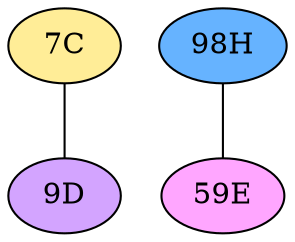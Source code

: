 // The Round Table
graph {
	"7C" [fillcolor="#FFED97" style=radial]
	"9D" [fillcolor="#D3A4FF" style=radial]
	"7C" -- "9D" [penwidth=1]
	"98H" [fillcolor="#66B3FF" style=radial]
	"59E" [fillcolor="#FFA6FF" style=radial]
	"98H" -- "59E" [penwidth=1]
}
